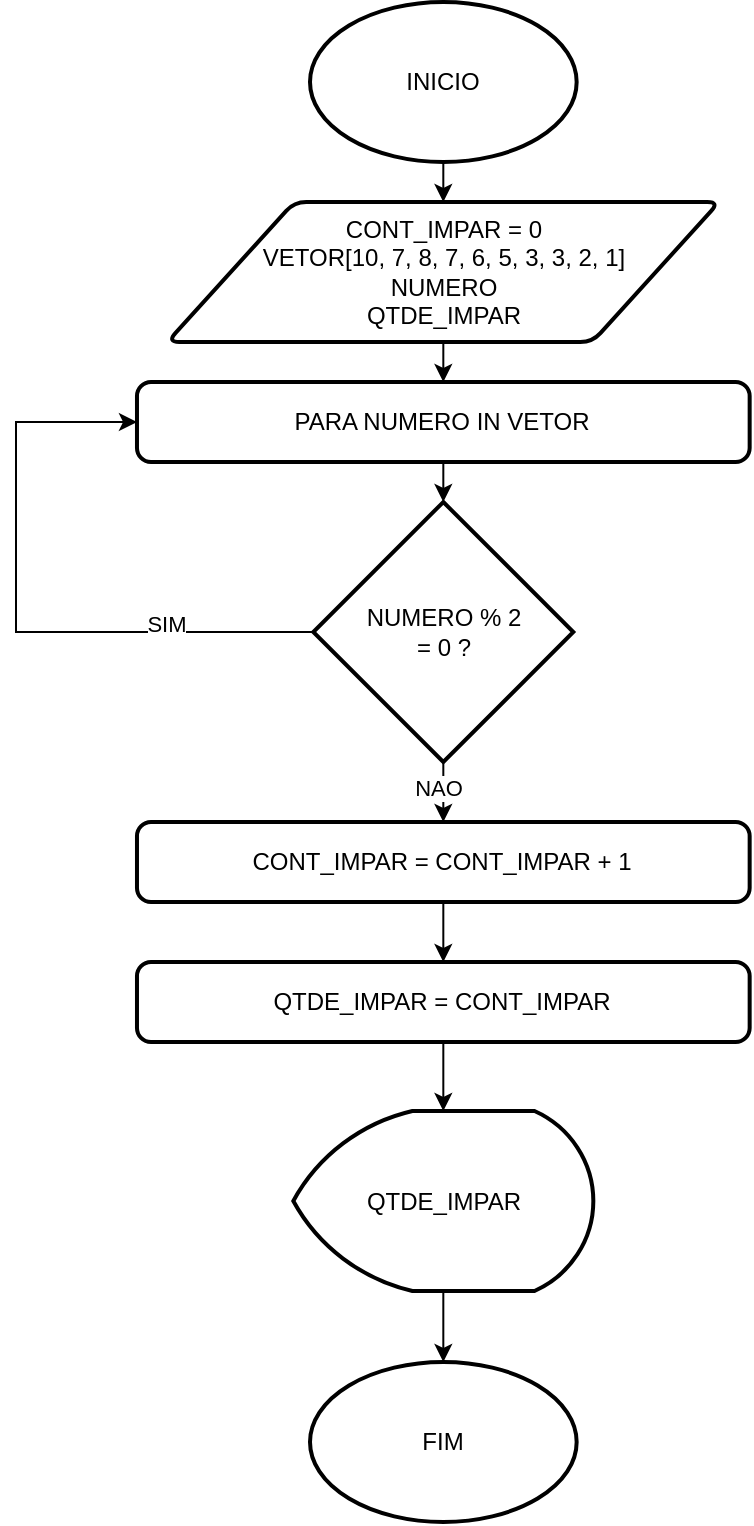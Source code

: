 <mxfile version="26.0.10">
  <diagram name="Página-1" id="yNZTQeQssBFuJ3eNevhx">
    <mxGraphModel dx="880" dy="434" grid="1" gridSize="10" guides="1" tooltips="1" connect="1" arrows="1" fold="1" page="1" pageScale="1" pageWidth="827" pageHeight="1169" math="0" shadow="0">
      <root>
        <mxCell id="0" />
        <mxCell id="1" parent="0" />
        <mxCell id="thkGCtVwoPgryG_xcen5-9" style="edgeStyle=orthogonalEdgeStyle;rounded=0;orthogonalLoop=1;jettySize=auto;html=1;exitX=0.5;exitY=1;exitDx=0;exitDy=0;exitPerimeter=0;entryX=0.5;entryY=0;entryDx=0;entryDy=0;" edge="1" parent="1" source="thkGCtVwoPgryG_xcen5-1" target="thkGCtVwoPgryG_xcen5-2">
          <mxGeometry relative="1" as="geometry" />
        </mxCell>
        <mxCell id="thkGCtVwoPgryG_xcen5-1" value="INICIO" style="strokeWidth=2;html=1;shape=mxgraph.flowchart.start_1;whiteSpace=wrap;" vertex="1" parent="1">
          <mxGeometry x="347" y="30" width="133.33" height="80" as="geometry" />
        </mxCell>
        <mxCell id="thkGCtVwoPgryG_xcen5-10" style="edgeStyle=orthogonalEdgeStyle;rounded=0;orthogonalLoop=1;jettySize=auto;html=1;exitX=0.5;exitY=1;exitDx=0;exitDy=0;entryX=0.5;entryY=0;entryDx=0;entryDy=0;" edge="1" parent="1" source="thkGCtVwoPgryG_xcen5-2" target="thkGCtVwoPgryG_xcen5-3">
          <mxGeometry relative="1" as="geometry" />
        </mxCell>
        <mxCell id="thkGCtVwoPgryG_xcen5-2" value="CONT_IMPAR = 0&lt;div&gt;VETOR[10, 7, 8, 7, 6, 5, 3, 3, 2, 1]&lt;/div&gt;&lt;div&gt;NUMERO&lt;/div&gt;&lt;div&gt;QTDE_IMPAR&lt;/div&gt;" style="shape=parallelogram;html=1;strokeWidth=2;perimeter=parallelogramPerimeter;whiteSpace=wrap;rounded=1;arcSize=12;size=0.23;" vertex="1" parent="1">
          <mxGeometry x="275.66" y="130" width="276" height="70" as="geometry" />
        </mxCell>
        <mxCell id="thkGCtVwoPgryG_xcen5-3" value="PARA NUMERO IN VETOR" style="rounded=1;whiteSpace=wrap;html=1;absoluteArcSize=1;arcSize=14;strokeWidth=2;" vertex="1" parent="1">
          <mxGeometry x="260.49" y="220" width="306.34" height="40" as="geometry" />
        </mxCell>
        <mxCell id="thkGCtVwoPgryG_xcen5-12" style="edgeStyle=orthogonalEdgeStyle;rounded=0;orthogonalLoop=1;jettySize=auto;html=1;exitX=0.5;exitY=1;exitDx=0;exitDy=0;exitPerimeter=0;entryX=0.5;entryY=0;entryDx=0;entryDy=0;" edge="1" parent="1" source="thkGCtVwoPgryG_xcen5-4" target="thkGCtVwoPgryG_xcen5-5">
          <mxGeometry relative="1" as="geometry" />
        </mxCell>
        <mxCell id="thkGCtVwoPgryG_xcen5-13" value="NAO" style="edgeLabel;html=1;align=center;verticalAlign=middle;resizable=0;points=[];" vertex="1" connectable="0" parent="thkGCtVwoPgryG_xcen5-12">
          <mxGeometry x="-0.133" y="-3" relative="1" as="geometry">
            <mxPoint as="offset" />
          </mxGeometry>
        </mxCell>
        <mxCell id="thkGCtVwoPgryG_xcen5-14" style="edgeStyle=orthogonalEdgeStyle;rounded=0;orthogonalLoop=1;jettySize=auto;html=1;exitX=0;exitY=0.5;exitDx=0;exitDy=0;exitPerimeter=0;entryX=0;entryY=0.5;entryDx=0;entryDy=0;" edge="1" parent="1" source="thkGCtVwoPgryG_xcen5-4" target="thkGCtVwoPgryG_xcen5-3">
          <mxGeometry relative="1" as="geometry">
            <Array as="points">
              <mxPoint x="200" y="345" />
              <mxPoint x="200" y="240" />
            </Array>
          </mxGeometry>
        </mxCell>
        <mxCell id="thkGCtVwoPgryG_xcen5-15" value="SIM" style="edgeLabel;html=1;align=center;verticalAlign=middle;resizable=0;points=[];" vertex="1" connectable="0" parent="thkGCtVwoPgryG_xcen5-14">
          <mxGeometry x="-0.531" y="-4" relative="1" as="geometry">
            <mxPoint as="offset" />
          </mxGeometry>
        </mxCell>
        <mxCell id="thkGCtVwoPgryG_xcen5-4" value="NUMERO % 2&lt;div&gt;= 0 ?&lt;/div&gt;" style="strokeWidth=2;html=1;shape=mxgraph.flowchart.decision;whiteSpace=wrap;" vertex="1" parent="1">
          <mxGeometry x="348.66" y="280" width="130" height="130" as="geometry" />
        </mxCell>
        <mxCell id="thkGCtVwoPgryG_xcen5-16" style="edgeStyle=orthogonalEdgeStyle;rounded=0;orthogonalLoop=1;jettySize=auto;html=1;exitX=0.5;exitY=1;exitDx=0;exitDy=0;entryX=0.5;entryY=0;entryDx=0;entryDy=0;" edge="1" parent="1" source="thkGCtVwoPgryG_xcen5-5" target="thkGCtVwoPgryG_xcen5-6">
          <mxGeometry relative="1" as="geometry" />
        </mxCell>
        <mxCell id="thkGCtVwoPgryG_xcen5-5" value="CONT_IMPAR = CONT_IMPAR + 1" style="rounded=1;whiteSpace=wrap;html=1;absoluteArcSize=1;arcSize=14;strokeWidth=2;" vertex="1" parent="1">
          <mxGeometry x="260.49" y="440" width="306.34" height="40" as="geometry" />
        </mxCell>
        <mxCell id="thkGCtVwoPgryG_xcen5-6" value="QTDE_IMPAR = CONT_IMPAR" style="rounded=1;whiteSpace=wrap;html=1;absoluteArcSize=1;arcSize=14;strokeWidth=2;" vertex="1" parent="1">
          <mxGeometry x="260.49" y="510" width="306.34" height="40" as="geometry" />
        </mxCell>
        <mxCell id="thkGCtVwoPgryG_xcen5-7" value="QTDE_IMPAR" style="strokeWidth=2;html=1;shape=mxgraph.flowchart.display;whiteSpace=wrap;" vertex="1" parent="1">
          <mxGeometry x="338.66" y="584.5" width="150" height="90" as="geometry" />
        </mxCell>
        <mxCell id="thkGCtVwoPgryG_xcen5-8" value="FIM" style="strokeWidth=2;html=1;shape=mxgraph.flowchart.start_1;whiteSpace=wrap;" vertex="1" parent="1">
          <mxGeometry x="347" y="710" width="133.33" height="80" as="geometry" />
        </mxCell>
        <mxCell id="thkGCtVwoPgryG_xcen5-11" style="edgeStyle=orthogonalEdgeStyle;rounded=0;orthogonalLoop=1;jettySize=auto;html=1;exitX=0.5;exitY=1;exitDx=0;exitDy=0;entryX=0.5;entryY=0;entryDx=0;entryDy=0;entryPerimeter=0;" edge="1" parent="1" source="thkGCtVwoPgryG_xcen5-3" target="thkGCtVwoPgryG_xcen5-4">
          <mxGeometry relative="1" as="geometry" />
        </mxCell>
        <mxCell id="thkGCtVwoPgryG_xcen5-17" style="edgeStyle=orthogonalEdgeStyle;rounded=0;orthogonalLoop=1;jettySize=auto;html=1;exitX=0.5;exitY=1;exitDx=0;exitDy=0;entryX=0.5;entryY=0;entryDx=0;entryDy=0;entryPerimeter=0;" edge="1" parent="1" source="thkGCtVwoPgryG_xcen5-6" target="thkGCtVwoPgryG_xcen5-7">
          <mxGeometry relative="1" as="geometry" />
        </mxCell>
        <mxCell id="thkGCtVwoPgryG_xcen5-18" style="edgeStyle=orthogonalEdgeStyle;rounded=0;orthogonalLoop=1;jettySize=auto;html=1;exitX=0.5;exitY=1;exitDx=0;exitDy=0;exitPerimeter=0;entryX=0.5;entryY=0;entryDx=0;entryDy=0;entryPerimeter=0;" edge="1" parent="1" source="thkGCtVwoPgryG_xcen5-7" target="thkGCtVwoPgryG_xcen5-8">
          <mxGeometry relative="1" as="geometry" />
        </mxCell>
      </root>
    </mxGraphModel>
  </diagram>
</mxfile>
